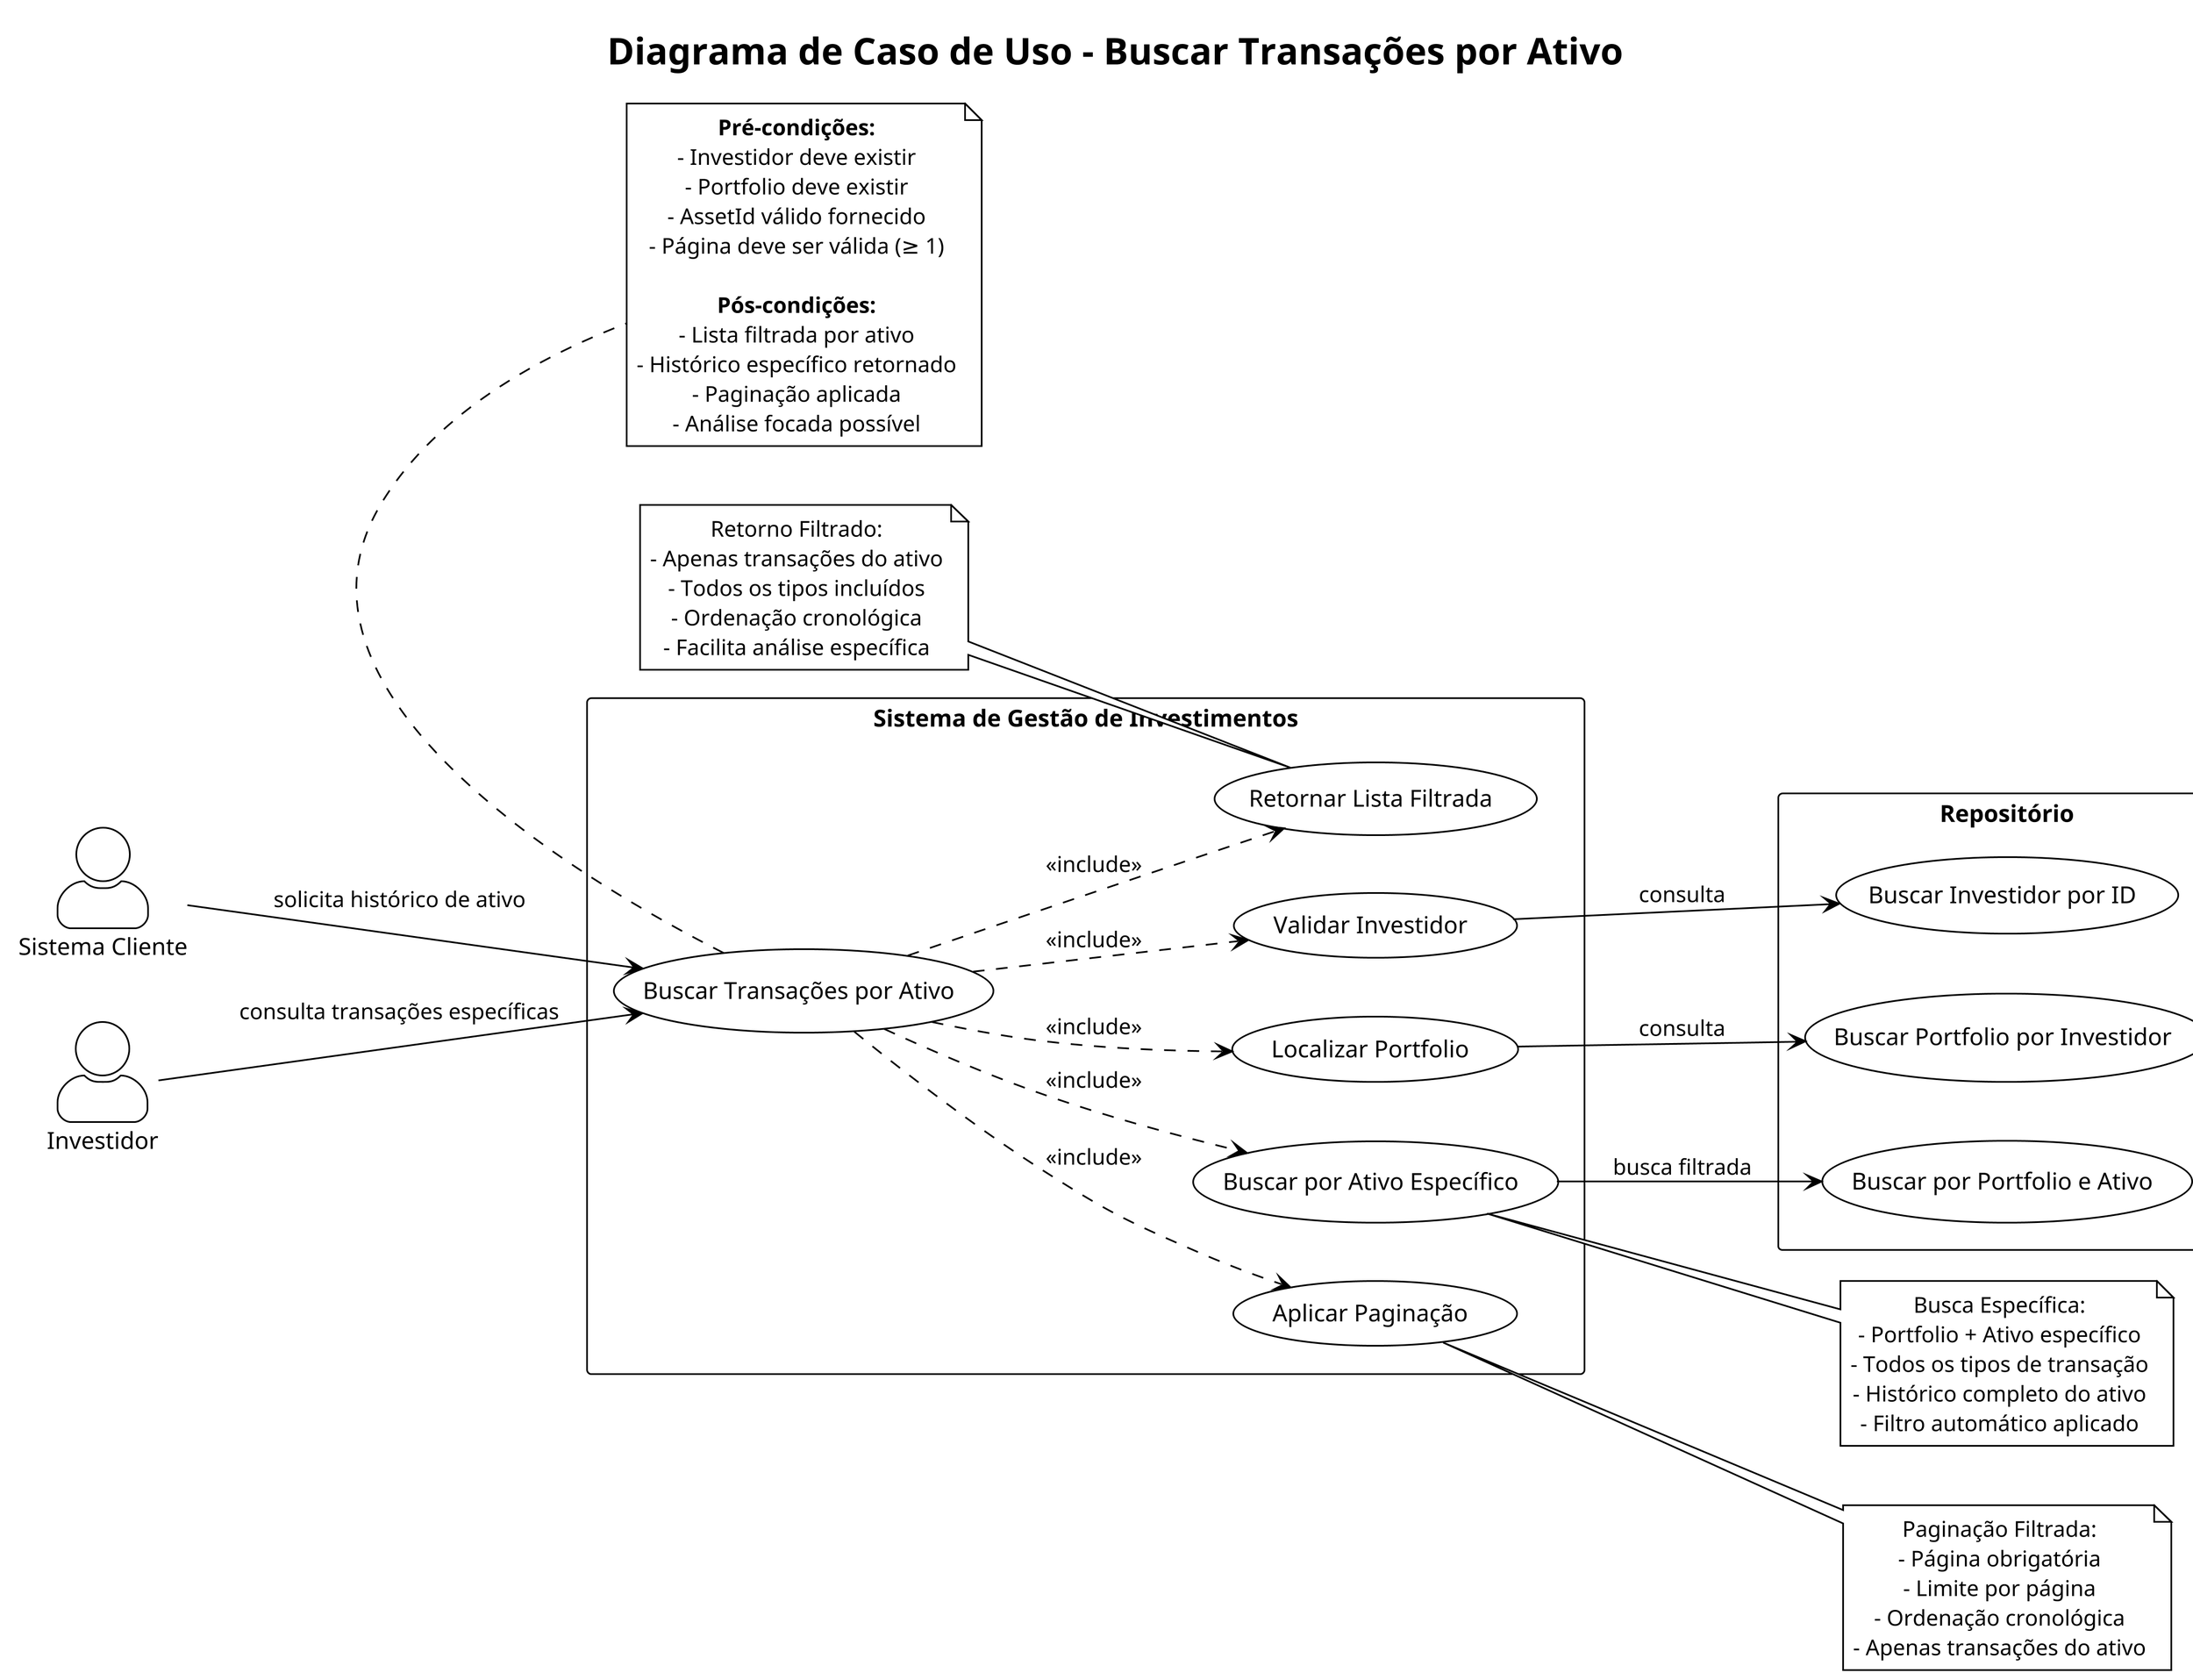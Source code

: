 @startuml Caso de Uso - Buscar Transações por Ativo
!theme plain
skinparam dpi 300
skinparam actorStyle awesome
skinparam packageStyle rectangle
skinparam backgroundColor white
skinparam defaultTextAlignment center
left to right direction

title Diagrama de Caso de Uso - Buscar Transações por Ativo

actor "Sistema Cliente" as Client
actor "Investidor" as Investor

package "Sistema de Gestão de Investimentos" {
    usecase "Buscar Transações por Ativo" as UC1
    usecase "Validar Investidor" as UC2
    usecase "Localizar Portfolio" as UC3
    usecase "Buscar por Ativo Específico" as UC4
    usecase "Aplicar Paginação" as UC5
    usecase "Retornar Lista Filtrada" as UC6
}

package "Repositório" {
    usecase "Buscar Investidor por ID" as R1
    usecase "Buscar Portfolio por Investidor" as R2
    usecase "Buscar por Portfolio e Ativo" as R3
}

Client --> UC1 : solicita histórico de ativo
Investor --> UC1 : consulta transações específicas

UC1 ..> UC2 : <<include>>
UC1 ..> UC3 : <<include>>
UC1 ..> UC4 : <<include>>
UC1 ..> UC5 : <<include>>
UC1 ..> UC6 : <<include>>

UC2 --> R1 : consulta
UC3 --> R2 : consulta
UC4 --> R3 : busca filtrada

note right of UC4
  Busca Específica:
  - Portfolio + Ativo específico
  - Todos os tipos de transação
  - Histórico completo do ativo
  - Filtro automático aplicado
end note

note right of UC5
  Paginação Filtrada:
  - Página obrigatória
  - Limite por página
  - Ordenação cronológica
  - Apenas transações do ativo
end note

note bottom of UC1
  **Pré-condições:**
  - Investidor deve existir
  - Portfolio deve existir
  - AssetId válido fornecido
  - Página deve ser válida (≥ 1)
  
  **Pós-condições:**
  - Lista filtrada por ativo
  - Histórico específico retornado
  - Paginação aplicada
  - Análise focada possível
end note

note left of UC6
  Retorno Filtrado:
  - Apenas transações do ativo
  - Todos os tipos incluídos
  - Ordenação cronológica
  - Facilita análise específica
end note

@enduml